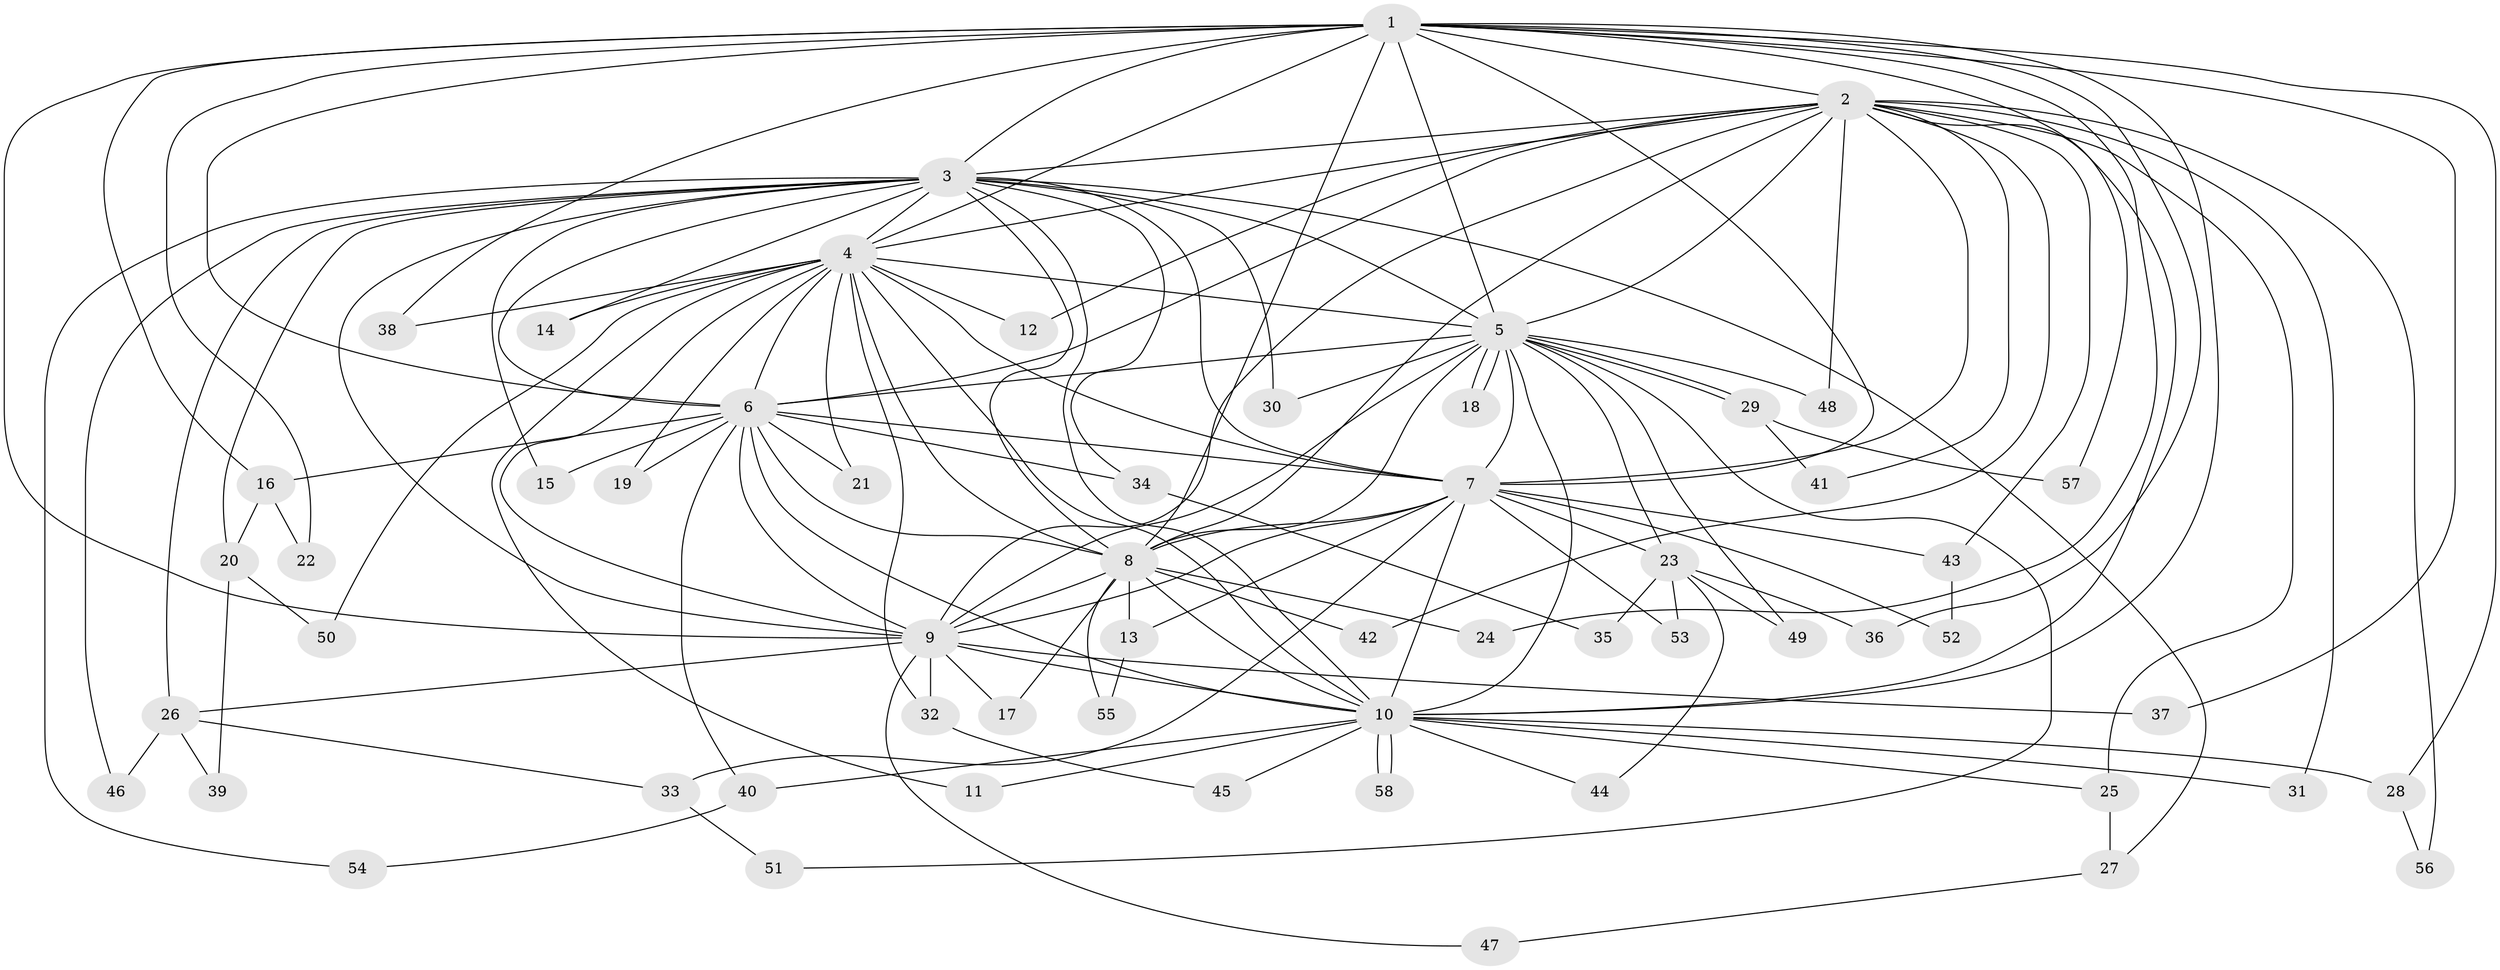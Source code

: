 // Generated by graph-tools (version 1.1) at 2025/11/02/27/25 16:11:05]
// undirected, 58 vertices, 141 edges
graph export_dot {
graph [start="1"]
  node [color=gray90,style=filled];
  1;
  2;
  3;
  4;
  5;
  6;
  7;
  8;
  9;
  10;
  11;
  12;
  13;
  14;
  15;
  16;
  17;
  18;
  19;
  20;
  21;
  22;
  23;
  24;
  25;
  26;
  27;
  28;
  29;
  30;
  31;
  32;
  33;
  34;
  35;
  36;
  37;
  38;
  39;
  40;
  41;
  42;
  43;
  44;
  45;
  46;
  47;
  48;
  49;
  50;
  51;
  52;
  53;
  54;
  55;
  56;
  57;
  58;
  1 -- 2;
  1 -- 3;
  1 -- 4;
  1 -- 5;
  1 -- 6;
  1 -- 7;
  1 -- 8;
  1 -- 9;
  1 -- 10;
  1 -- 16;
  1 -- 22;
  1 -- 24;
  1 -- 28;
  1 -- 36;
  1 -- 37;
  1 -- 38;
  1 -- 57;
  2 -- 3;
  2 -- 4;
  2 -- 5;
  2 -- 6;
  2 -- 7;
  2 -- 8;
  2 -- 9;
  2 -- 10;
  2 -- 12;
  2 -- 25;
  2 -- 31;
  2 -- 41;
  2 -- 42;
  2 -- 43;
  2 -- 48;
  2 -- 56;
  3 -- 4;
  3 -- 5;
  3 -- 6;
  3 -- 7;
  3 -- 8;
  3 -- 9;
  3 -- 10;
  3 -- 14;
  3 -- 15;
  3 -- 20;
  3 -- 26;
  3 -- 27;
  3 -- 30;
  3 -- 34;
  3 -- 46;
  3 -- 54;
  4 -- 5;
  4 -- 6;
  4 -- 7;
  4 -- 8;
  4 -- 9;
  4 -- 10;
  4 -- 11;
  4 -- 12;
  4 -- 14;
  4 -- 19;
  4 -- 21;
  4 -- 32;
  4 -- 38;
  4 -- 50;
  5 -- 6;
  5 -- 7;
  5 -- 8;
  5 -- 9;
  5 -- 10;
  5 -- 18;
  5 -- 18;
  5 -- 23;
  5 -- 29;
  5 -- 29;
  5 -- 30;
  5 -- 48;
  5 -- 49;
  5 -- 51;
  6 -- 7;
  6 -- 8;
  6 -- 9;
  6 -- 10;
  6 -- 15;
  6 -- 16;
  6 -- 19;
  6 -- 21;
  6 -- 34;
  6 -- 40;
  7 -- 8;
  7 -- 9;
  7 -- 10;
  7 -- 13;
  7 -- 23;
  7 -- 33;
  7 -- 43;
  7 -- 52;
  7 -- 53;
  8 -- 9;
  8 -- 10;
  8 -- 13;
  8 -- 17;
  8 -- 24;
  8 -- 42;
  8 -- 55;
  9 -- 10;
  9 -- 17;
  9 -- 26;
  9 -- 32;
  9 -- 37;
  9 -- 47;
  10 -- 11;
  10 -- 25;
  10 -- 28;
  10 -- 31;
  10 -- 40;
  10 -- 44;
  10 -- 45;
  10 -- 58;
  10 -- 58;
  13 -- 55;
  16 -- 20;
  16 -- 22;
  20 -- 39;
  20 -- 50;
  23 -- 35;
  23 -- 36;
  23 -- 44;
  23 -- 49;
  23 -- 53;
  25 -- 27;
  26 -- 33;
  26 -- 39;
  26 -- 46;
  27 -- 47;
  28 -- 56;
  29 -- 41;
  29 -- 57;
  32 -- 45;
  33 -- 51;
  34 -- 35;
  40 -- 54;
  43 -- 52;
}
